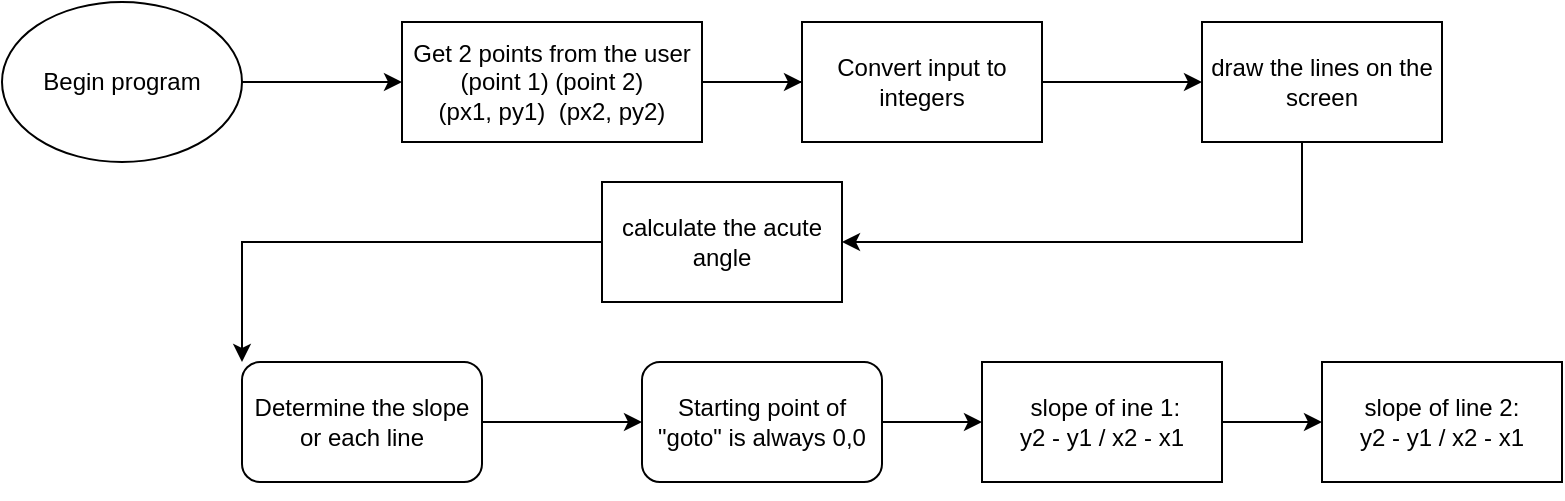 <mxfile version="20.3.6" type="github">
  <diagram id="_EmCTCWS1lqvhxd-YoTF" name="Page-1">
    <mxGraphModel dx="841" dy="529" grid="1" gridSize="10" guides="1" tooltips="1" connect="1" arrows="1" fold="1" page="1" pageScale="1" pageWidth="850" pageHeight="1100" math="0" shadow="0">
      <root>
        <mxCell id="0" />
        <mxCell id="1" parent="0" />
        <mxCell id="38UYrBsicyJ7MNT3eMnk-3" value="" style="edgeStyle=orthogonalEdgeStyle;rounded=0;orthogonalLoop=1;jettySize=auto;html=1;" parent="1" source="38UYrBsicyJ7MNT3eMnk-1" target="38UYrBsicyJ7MNT3eMnk-2" edge="1">
          <mxGeometry relative="1" as="geometry" />
        </mxCell>
        <mxCell id="38UYrBsicyJ7MNT3eMnk-1" value="Begin program" style="ellipse;whiteSpace=wrap;html=1;" parent="1" vertex="1">
          <mxGeometry x="10" y="10" width="120" height="80" as="geometry" />
        </mxCell>
        <mxCell id="38UYrBsicyJ7MNT3eMnk-5" value="" style="edgeStyle=orthogonalEdgeStyle;rounded=0;orthogonalLoop=1;jettySize=auto;html=1;" parent="1" source="38UYrBsicyJ7MNT3eMnk-2" target="38UYrBsicyJ7MNT3eMnk-4" edge="1">
          <mxGeometry relative="1" as="geometry" />
        </mxCell>
        <mxCell id="HxaYz7vMxQxWTl2UJwOW-2" value="" style="edgeStyle=orthogonalEdgeStyle;rounded=0;orthogonalLoop=1;jettySize=auto;html=1;" edge="1" parent="1" source="38UYrBsicyJ7MNT3eMnk-2" target="HxaYz7vMxQxWTl2UJwOW-1">
          <mxGeometry relative="1" as="geometry" />
        </mxCell>
        <mxCell id="38UYrBsicyJ7MNT3eMnk-2" value="Get 2 points from the user (point 1) (point 2)&lt;br&gt;(px1, py1)&amp;nbsp; (px2, py2)" style="whiteSpace=wrap;html=1;" parent="1" vertex="1">
          <mxGeometry x="210" y="20" width="150" height="60" as="geometry" />
        </mxCell>
        <mxCell id="38UYrBsicyJ7MNT3eMnk-7" value="" style="edgeStyle=orthogonalEdgeStyle;rounded=0;orthogonalLoop=1;jettySize=auto;html=1;" parent="1" source="38UYrBsicyJ7MNT3eMnk-4" target="38UYrBsicyJ7MNT3eMnk-6" edge="1">
          <mxGeometry relative="1" as="geometry">
            <Array as="points">
              <mxPoint x="660" y="130" />
            </Array>
          </mxGeometry>
        </mxCell>
        <mxCell id="38UYrBsicyJ7MNT3eMnk-4" value="draw the lines on the screen" style="whiteSpace=wrap;html=1;" parent="1" vertex="1">
          <mxGeometry x="610" y="20" width="120" height="60" as="geometry" />
        </mxCell>
        <mxCell id="38UYrBsicyJ7MNT3eMnk-9" value="" style="edgeStyle=orthogonalEdgeStyle;rounded=0;orthogonalLoop=1;jettySize=auto;html=1;exitX=0.5;exitY=1;exitDx=0;exitDy=0;" parent="1" source="HxaYz7vMxQxWTl2UJwOW-3" target="38UYrBsicyJ7MNT3eMnk-8" edge="1">
          <mxGeometry relative="1" as="geometry">
            <Array as="points">
              <mxPoint x="390" y="220" />
            </Array>
          </mxGeometry>
        </mxCell>
        <mxCell id="38UYrBsicyJ7MNT3eMnk-11" style="edgeStyle=orthogonalEdgeStyle;rounded=0;orthogonalLoop=1;jettySize=auto;html=1;entryX=0;entryY=0;entryDx=0;entryDy=0;" parent="1" source="38UYrBsicyJ7MNT3eMnk-6" target="38UYrBsicyJ7MNT3eMnk-10" edge="1">
          <mxGeometry relative="1" as="geometry" />
        </mxCell>
        <mxCell id="38UYrBsicyJ7MNT3eMnk-6" value="calculate the acute angle" style="whiteSpace=wrap;html=1;" parent="1" vertex="1">
          <mxGeometry x="310" y="100" width="120" height="60" as="geometry" />
        </mxCell>
        <mxCell id="38UYrBsicyJ7MNT3eMnk-8" value="&amp;nbsp;slope of ine 1:&lt;br&gt;y2 - y1 / x2 - x1" style="whiteSpace=wrap;html=1;" parent="1" vertex="1">
          <mxGeometry x="500" y="190" width="120" height="60" as="geometry" />
        </mxCell>
        <mxCell id="38UYrBsicyJ7MNT3eMnk-13" value="" style="edgeStyle=orthogonalEdgeStyle;rounded=0;orthogonalLoop=1;jettySize=auto;html=1;exitX=1;exitY=0.5;exitDx=0;exitDy=0;" parent="1" source="38UYrBsicyJ7MNT3eMnk-8" target="38UYrBsicyJ7MNT3eMnk-12" edge="1">
          <mxGeometry relative="1" as="geometry" />
        </mxCell>
        <mxCell id="HxaYz7vMxQxWTl2UJwOW-4" value="" style="edgeStyle=orthogonalEdgeStyle;rounded=0;orthogonalLoop=1;jettySize=auto;html=1;" edge="1" parent="1" source="38UYrBsicyJ7MNT3eMnk-10" target="HxaYz7vMxQxWTl2UJwOW-3">
          <mxGeometry relative="1" as="geometry" />
        </mxCell>
        <mxCell id="38UYrBsicyJ7MNT3eMnk-10" value="Determine the slope or each line" style="rounded=1;whiteSpace=wrap;html=1;" parent="1" vertex="1">
          <mxGeometry x="130" y="190" width="120" height="60" as="geometry" />
        </mxCell>
        <mxCell id="38UYrBsicyJ7MNT3eMnk-12" value="slope of line 2:&lt;br&gt;y2 - y1 / x2 - x1" style="whiteSpace=wrap;html=1;" parent="1" vertex="1">
          <mxGeometry x="670" y="190" width="120" height="60" as="geometry" />
        </mxCell>
        <mxCell id="HxaYz7vMxQxWTl2UJwOW-1" value="Convert input to integers" style="whiteSpace=wrap;html=1;" vertex="1" parent="1">
          <mxGeometry x="410" y="20" width="120" height="60" as="geometry" />
        </mxCell>
        <mxCell id="HxaYz7vMxQxWTl2UJwOW-3" value="Starting point of &quot;goto&quot; is always 0,0" style="whiteSpace=wrap;html=1;rounded=1;" vertex="1" parent="1">
          <mxGeometry x="330" y="190" width="120" height="60" as="geometry" />
        </mxCell>
      </root>
    </mxGraphModel>
  </diagram>
</mxfile>
